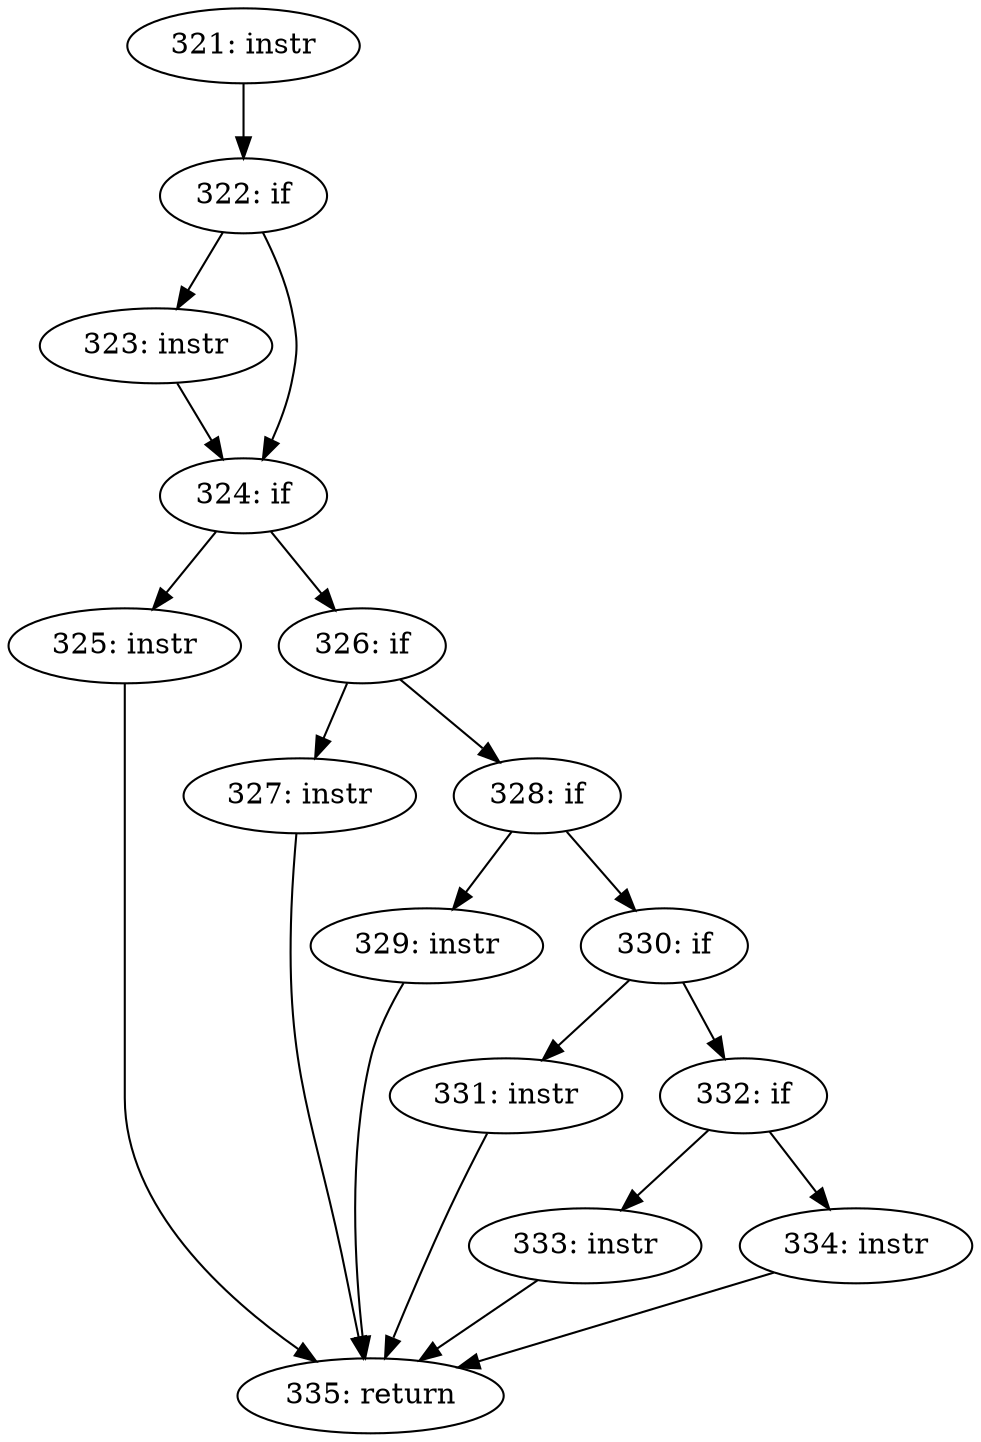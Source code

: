 digraph CFG_inet_csk_reset_xmit_timer {
321 [label="321: instr"]
	321 -> 322
322 [label="322: if"]
	322 -> 323
	322 -> 324
323 [label="323: instr"]
	323 -> 324
324 [label="324: if"]
	324 -> 325
	324 -> 326
325 [label="325: instr"]
	325 -> 335
326 [label="326: if"]
	326 -> 327
	326 -> 328
327 [label="327: instr"]
	327 -> 335
328 [label="328: if"]
	328 -> 329
	328 -> 330
329 [label="329: instr"]
	329 -> 335
330 [label="330: if"]
	330 -> 331
	330 -> 332
331 [label="331: instr"]
	331 -> 335
332 [label="332: if"]
	332 -> 333
	332 -> 334
333 [label="333: instr"]
	333 -> 335
334 [label="334: instr"]
	334 -> 335
335 [label="335: return"]
	
}
